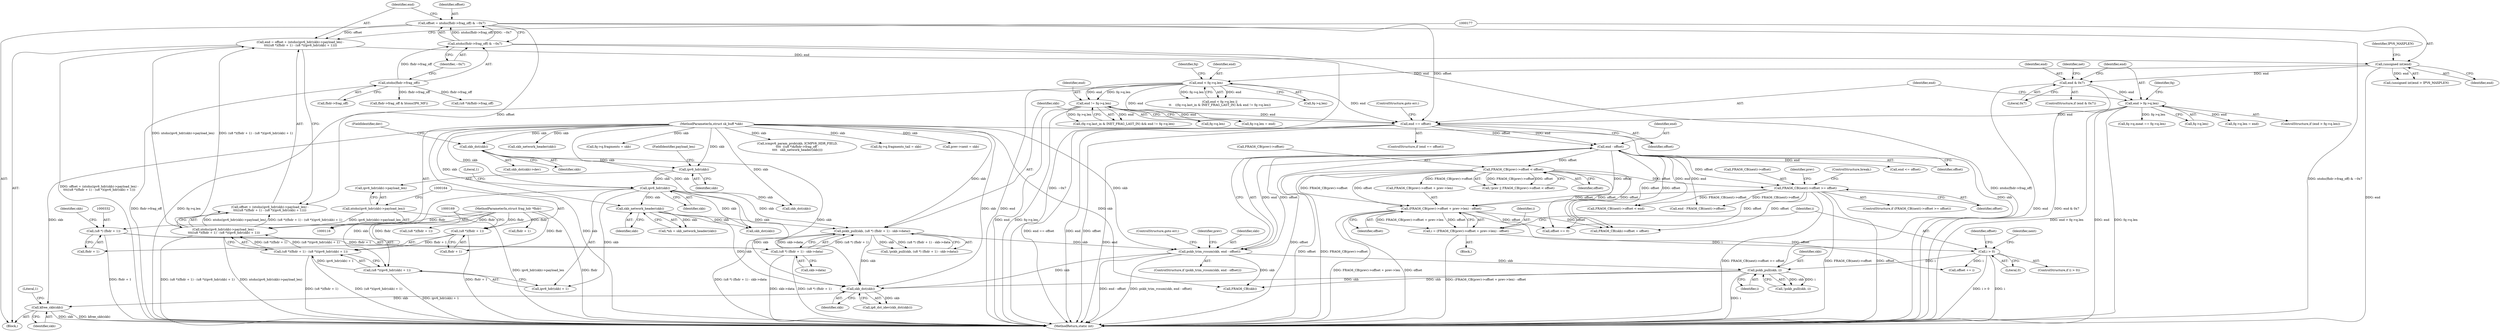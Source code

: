 digraph "0_linux_70789d7052239992824628db8133de08dc78e593_0@API" {
"1000711" [label="(Call,kfree_skb(skb))"];
"1000708" [label="(Call,skb_dst(skb))"];
"1000171" [label="(Call,ipv6_hdr(skb))"];
"1000159" [label="(Call,ipv6_hdr(skb))"];
"1000132" [label="(Call,skb_dst(skb))"];
"1000118" [label="(MethodParameterIn,struct sk_buff *skb)"];
"1000328" [label="(Call,pskb_pull(skb, (u8 *) (fhdr + 1) - skb->data))"];
"1000212" [label="(Call,skb_network_header(skb))"];
"1000330" [label="(Call,(u8 *) (fhdr + 1) - skb->data)"];
"1000331" [label="(Call,(u8 *) (fhdr + 1))"];
"1000119" [label="(MethodParameterIn,struct frag_hdr *fhdr)"];
"1000341" [label="(Call,pskb_trim_rcsum(skb, end - offset))"];
"1000343" [label="(Call,end - offset)"];
"1000322" [label="(Call,end == offset)"];
"1000297" [label="(Call,end > fq->q.len)"];
"1000283" [label="(Call,end & 0x7)"];
"1000176" [label="(Call,(unsigned int)end)"];
"1000152" [label="(Call,end = offset + (ntohs(ipv6_hdr(skb)->payload_len) -\n\t\t\t((u8 *)(fhdr + 1) - (u8 *)(ipv6_hdr(skb) + 1))))"];
"1000144" [label="(Call,offset = ntohs(fhdr->frag_off) & ~0x7)"];
"1000146" [label="(Call,ntohs(fhdr->frag_off) & ~0x7)"];
"1000147" [label="(Call,ntohs(fhdr->frag_off))"];
"1000156" [label="(Call,ntohs(ipv6_hdr(skb)->payload_len) -\n\t\t\t((u8 *)(fhdr + 1) - (u8 *)(ipv6_hdr(skb) + 1)))"];
"1000157" [label="(Call,ntohs(ipv6_hdr(skb)->payload_len))"];
"1000162" [label="(Call,(u8 *)(fhdr + 1) - (u8 *)(ipv6_hdr(skb) + 1))"];
"1000163" [label="(Call,(u8 *)(fhdr + 1))"];
"1000168" [label="(Call,(u8 *)(ipv6_hdr(skb) + 1))"];
"1000258" [label="(Call,end != fq->q.len)"];
"1000243" [label="(Call,end < fq->q.len)"];
"1000432" [label="(Call,pskb_pull(skb, i))"];
"1000418" [label="(Call,i > 0)"];
"1000405" [label="(Call,i = (FRAG6_CB(prev)->offset + prev->len) - offset)"];
"1000407" [label="(Call,(FRAG6_CB(prev)->offset + prev->len) - offset)"];
"1000358" [label="(Call,FRAG6_CB(prev)->offset < offset)"];
"1000390" [label="(Call,FRAG6_CB(next)->offset >= offset)"];
"1000227" [label="(Call,fhdr + 1)"];
"1000133" [label="(Identifier,skb)"];
"1000283" [label="(Call,end & 0x7)"];
"1000660" [label="(Call,fq->q.meat == fq->q.len)"];
"1000359" [label="(Call,FRAG6_CB(prev)->offset)"];
"1000420" [label="(Literal,0)"];
"1000134" [label="(FieldIdentifier,dev)"];
"1000118" [label="(MethodParameterIn,struct sk_buff *skb)"];
"1000416" [label="(Identifier,offset)"];
"1000406" [label="(Identifier,i)"];
"1000187" [label="(Call,icmpv6_param_prob(skb, ICMPV6_HDR_FIELD,\n\t\t\t\t  ((u8 *)&fhdr->frag_off -\n\t\t\t\t   skb_network_header(skb))))"];
"1000250" [label="(Call,(fq->q.last_in & INET_FRAG_LAST_IN) && end != fq->q.len)"];
"1000417" [label="(ControlStructure,if (i > 0))"];
"1000548" [label="(Call,FRAG6_CB(skb))"];
"1000213" [label="(Identifier,skb)"];
"1000405" [label="(Call,i = (FRAG6_CB(prev)->offset + prev->len) - offset)"];
"1000432" [label="(Call,pskb_pull(skb, i))"];
"1000260" [label="(Call,fq->q.len)"];
"1000175" [label="(Call,(unsigned int)end > IPV6_MAXPLEN)"];
"1000298" [label="(Identifier,end)"];
"1000297" [label="(Call,end > fq->q.len)"];
"1000450" [label="(Call,FRAG6_CB(next)->offset < end)"];
"1000132" [label="(Call,skb_dst(skb))"];
"1000325" [label="(ControlStructure,goto err;)"];
"1000434" [label="(Identifier,i)"];
"1000225" [label="(Call,(u8 *)(fhdr + 1))"];
"1000355" [label="(Call,!prev || FRAG6_CB(prev)->offset < offset)"];
"1000172" [label="(Identifier,skb)"];
"1000426" [label="(Call,end <= offset)"];
"1000179" [label="(Identifier,IPV6_MAXPLEN)"];
"1000322" [label="(Call,end == offset)"];
"1000131" [label="(Call,skb_dst(skb)->dev)"];
"1000423" [label="(Identifier,offset)"];
"1000460" [label="(Call,end - FRAG6_CB(next)->offset)"];
"1000165" [label="(Call,fhdr + 1)"];
"1000560" [label="(Call,fq->q.fragments_tail = skb)"];
"1000173" [label="(Literal,1)"];
"1000258" [label="(Call,end != fq->q.len)"];
"1000330" [label="(Call,(u8 *) (fhdr + 1) - skb->data)"];
"1000299" [label="(Call,fq->q.len)"];
"1000336" [label="(Call,skb->data)"];
"1000329" [label="(Identifier,skb)"];
"1000168" [label="(Call,(u8 *)(ipv6_hdr(skb) + 1))"];
"1000324" [label="(Identifier,offset)"];
"1000152" [label="(Call,end = offset + (ntohs(ipv6_hdr(skb)->payload_len) -\n\t\t\t((u8 *)(fhdr + 1) - (u8 *)(ipv6_hdr(skb) + 1))))"];
"1000212" [label="(Call,skb_network_header(skb))"];
"1000333" [label="(Call,fhdr + 1)"];
"1000119" [label="(MethodParameterIn,struct frag_hdr *fhdr)"];
"1000433" [label="(Identifier,skb)"];
"1000159" [label="(Call,ipv6_hdr(skb))"];
"1000191" [label="(Call,(u8 *)&fhdr->frag_off)"];
"1000162" [label="(Call,(u8 *)(fhdr + 1) - (u8 *)(ipv6_hdr(skb) + 1))"];
"1000327" [label="(Call,!pskb_pull(skb, (u8 *) (fhdr + 1) - skb->data))"];
"1000418" [label="(Call,i > 0)"];
"1000157" [label="(Call,ntohs(ipv6_hdr(skb)->payload_len))"];
"1000419" [label="(Identifier,i)"];
"1000341" [label="(Call,pskb_trim_rcsum(skb, end - offset))"];
"1000144" [label="(Call,offset = ntohs(fhdr->frag_off) & ~0x7)"];
"1000715" [label="(Literal,1)"];
"1000345" [label="(Identifier,offset)"];
"1000259" [label="(Identifier,end)"];
"1000323" [label="(Identifier,end)"];
"1000284" [label="(Identifier,end)"];
"1000242" [label="(Call,end < fq->q.len ||\n\t\t    ((fq->q.last_in & INET_FRAG_LAST_IN) && end != fq->q.len))"];
"1000245" [label="(Call,fq->q.len)"];
"1000282" [label="(ControlStructure,if (end & 0x7))"];
"1000148" [label="(Call,fhdr->frag_off)"];
"1000153" [label="(Identifier,end)"];
"1000154" [label="(Call,offset + (ntohs(ipv6_hdr(skb)->payload_len) -\n\t\t\t((u8 *)(fhdr + 1) - (u8 *)(ipv6_hdr(skb) + 1))))"];
"1000396" [label="(ControlStructure,break;)"];
"1000151" [label="(Identifier,~0x7)"];
"1000161" [label="(FieldIdentifier,payload_len)"];
"1000254" [label="(Identifier,fq)"];
"1000709" [label="(Identifier,skb)"];
"1000285" [label="(Literal,0x7)"];
"1000184" [label="(Call,skb_dst(skb))"];
"1000309" [label="(Identifier,fq)"];
"1000343" [label="(Call,end - offset)"];
"1000342" [label="(Identifier,skb)"];
"1000711" [label="(Call,kfree_skb(skb))"];
"1000314" [label="(Call,fq->q.len = end)"];
"1000569" [label="(Call,prev->next = skb)"];
"1000337" [label="(Identifier,skb)"];
"1000344" [label="(Identifier,end)"];
"1000234" [label="(Call,fhdr->frag_off & htons(IP6_MF))"];
"1000197" [label="(Call,skb_network_header(skb))"];
"1000244" [label="(Identifier,end)"];
"1000363" [label="(Identifier,offset)"];
"1000176" [label="(Call,(unsigned int)end)"];
"1000431" [label="(Call,!pskb_pull(skb, i))"];
"1000407" [label="(Call,(FRAG6_CB(prev)->offset + prev->len) - offset)"];
"1000170" [label="(Call,ipv6_hdr(skb) + 1)"];
"1000546" [label="(Call,FRAG6_CB(skb)->offset = offset)"];
"1000121" [label="(Block,)"];
"1000290" [label="(Call,skb_dst(skb))"];
"1000146" [label="(Call,ntohs(fhdr->frag_off) & ~0x7)"];
"1000158" [label="(Call,ipv6_hdr(skb)->payload_len)"];
"1000346" [label="(ControlStructure,goto err;)"];
"1000163" [label="(Call,(u8 *)(fhdr + 1))"];
"1000633" [label="(Call,offset == 0)"];
"1000147" [label="(Call,ntohs(fhdr->frag_off))"];
"1000449" [label="(Identifier,next)"];
"1000391" [label="(Call,FRAG6_CB(next)->offset)"];
"1000288" [label="(Identifier,net)"];
"1000156" [label="(Call,ntohs(ipv6_hdr(skb)->payload_len) -\n\t\t\t((u8 *)(fhdr + 1) - (u8 *)(ipv6_hdr(skb) + 1)))"];
"1000575" [label="(Call,fq->q.fragments = skb)"];
"1000348" [label="(Identifier,prev)"];
"1000321" [label="(ControlStructure,if (end == offset))"];
"1000389" [label="(ControlStructure,if (FRAG6_CB(next)->offset >= offset))"];
"1000210" [label="(Call,*nh = skb_network_header(skb))"];
"1000390" [label="(Call,FRAG6_CB(next)->offset >= offset)"];
"1000296" [label="(ControlStructure,if (end > fq->q.len))"];
"1000708" [label="(Call,skb_dst(skb))"];
"1000712" [label="(Identifier,skb)"];
"1000145" [label="(Identifier,offset)"];
"1000171" [label="(Call,ipv6_hdr(skb))"];
"1000707" [label="(Call,ip6_dst_idev(skb_dst(skb)))"];
"1000408" [label="(Call,FRAG6_CB(prev)->offset + prev->len)"];
"1000395" [label="(Identifier,offset)"];
"1000178" [label="(Identifier,end)"];
"1000328" [label="(Call,pskb_pull(skb, (u8 *) (fhdr + 1) - skb->data))"];
"1000716" [label="(MethodReturn,static int)"];
"1000273" [label="(Call,fq->q.len = end)"];
"1000358" [label="(Call,FRAG6_CB(prev)->offset < offset)"];
"1000331" [label="(Call,(u8 *) (fhdr + 1))"];
"1000243" [label="(Call,end < fq->q.len)"];
"1000340" [label="(ControlStructure,if (pskb_trim_rcsum(skb, end - offset)))"];
"1000398" [label="(Identifier,prev)"];
"1000422" [label="(Call,offset += i)"];
"1000160" [label="(Identifier,skb)"];
"1000403" [label="(Block,)"];
"1000711" -> "1000121"  [label="AST: "];
"1000711" -> "1000712"  [label="CFG: "];
"1000712" -> "1000711"  [label="AST: "];
"1000715" -> "1000711"  [label="CFG: "];
"1000711" -> "1000716"  [label="DDG: kfree_skb(skb)"];
"1000711" -> "1000716"  [label="DDG: skb"];
"1000708" -> "1000711"  [label="DDG: skb"];
"1000118" -> "1000711"  [label="DDG: skb"];
"1000708" -> "1000707"  [label="AST: "];
"1000708" -> "1000709"  [label="CFG: "];
"1000709" -> "1000708"  [label="AST: "];
"1000707" -> "1000708"  [label="CFG: "];
"1000708" -> "1000707"  [label="DDG: skb"];
"1000171" -> "1000708"  [label="DDG: skb"];
"1000328" -> "1000708"  [label="DDG: skb"];
"1000212" -> "1000708"  [label="DDG: skb"];
"1000341" -> "1000708"  [label="DDG: skb"];
"1000432" -> "1000708"  [label="DDG: skb"];
"1000132" -> "1000708"  [label="DDG: skb"];
"1000118" -> "1000708"  [label="DDG: skb"];
"1000171" -> "1000170"  [label="AST: "];
"1000171" -> "1000172"  [label="CFG: "];
"1000172" -> "1000171"  [label="AST: "];
"1000173" -> "1000171"  [label="CFG: "];
"1000171" -> "1000168"  [label="DDG: skb"];
"1000171" -> "1000170"  [label="DDG: skb"];
"1000159" -> "1000171"  [label="DDG: skb"];
"1000118" -> "1000171"  [label="DDG: skb"];
"1000171" -> "1000184"  [label="DDG: skb"];
"1000171" -> "1000212"  [label="DDG: skb"];
"1000171" -> "1000290"  [label="DDG: skb"];
"1000171" -> "1000328"  [label="DDG: skb"];
"1000159" -> "1000158"  [label="AST: "];
"1000159" -> "1000160"  [label="CFG: "];
"1000160" -> "1000159"  [label="AST: "];
"1000161" -> "1000159"  [label="CFG: "];
"1000132" -> "1000159"  [label="DDG: skb"];
"1000118" -> "1000159"  [label="DDG: skb"];
"1000132" -> "1000131"  [label="AST: "];
"1000132" -> "1000133"  [label="CFG: "];
"1000133" -> "1000132"  [label="AST: "];
"1000134" -> "1000132"  [label="CFG: "];
"1000118" -> "1000132"  [label="DDG: skb"];
"1000118" -> "1000116"  [label="AST: "];
"1000118" -> "1000716"  [label="DDG: skb"];
"1000118" -> "1000184"  [label="DDG: skb"];
"1000118" -> "1000187"  [label="DDG: skb"];
"1000118" -> "1000197"  [label="DDG: skb"];
"1000118" -> "1000212"  [label="DDG: skb"];
"1000118" -> "1000290"  [label="DDG: skb"];
"1000118" -> "1000328"  [label="DDG: skb"];
"1000118" -> "1000341"  [label="DDG: skb"];
"1000118" -> "1000432"  [label="DDG: skb"];
"1000118" -> "1000548"  [label="DDG: skb"];
"1000118" -> "1000560"  [label="DDG: skb"];
"1000118" -> "1000569"  [label="DDG: skb"];
"1000118" -> "1000575"  [label="DDG: skb"];
"1000328" -> "1000327"  [label="AST: "];
"1000328" -> "1000330"  [label="CFG: "];
"1000329" -> "1000328"  [label="AST: "];
"1000330" -> "1000328"  [label="AST: "];
"1000327" -> "1000328"  [label="CFG: "];
"1000328" -> "1000716"  [label="DDG: (u8 *) (fhdr + 1) - skb->data"];
"1000328" -> "1000327"  [label="DDG: skb"];
"1000328" -> "1000327"  [label="DDG: (u8 *) (fhdr + 1) - skb->data"];
"1000212" -> "1000328"  [label="DDG: skb"];
"1000330" -> "1000328"  [label="DDG: (u8 *) (fhdr + 1)"];
"1000330" -> "1000328"  [label="DDG: skb->data"];
"1000328" -> "1000341"  [label="DDG: skb"];
"1000212" -> "1000210"  [label="AST: "];
"1000212" -> "1000213"  [label="CFG: "];
"1000213" -> "1000212"  [label="AST: "];
"1000210" -> "1000212"  [label="CFG: "];
"1000212" -> "1000210"  [label="DDG: skb"];
"1000212" -> "1000290"  [label="DDG: skb"];
"1000330" -> "1000336"  [label="CFG: "];
"1000331" -> "1000330"  [label="AST: "];
"1000336" -> "1000330"  [label="AST: "];
"1000330" -> "1000716"  [label="DDG: (u8 *) (fhdr + 1)"];
"1000330" -> "1000716"  [label="DDG: skb->data"];
"1000331" -> "1000330"  [label="DDG: fhdr + 1"];
"1000331" -> "1000333"  [label="CFG: "];
"1000332" -> "1000331"  [label="AST: "];
"1000333" -> "1000331"  [label="AST: "];
"1000337" -> "1000331"  [label="CFG: "];
"1000331" -> "1000716"  [label="DDG: fhdr + 1"];
"1000119" -> "1000331"  [label="DDG: fhdr"];
"1000119" -> "1000116"  [label="AST: "];
"1000119" -> "1000716"  [label="DDG: fhdr"];
"1000119" -> "1000163"  [label="DDG: fhdr"];
"1000119" -> "1000165"  [label="DDG: fhdr"];
"1000119" -> "1000225"  [label="DDG: fhdr"];
"1000119" -> "1000227"  [label="DDG: fhdr"];
"1000119" -> "1000333"  [label="DDG: fhdr"];
"1000341" -> "1000340"  [label="AST: "];
"1000341" -> "1000343"  [label="CFG: "];
"1000342" -> "1000341"  [label="AST: "];
"1000343" -> "1000341"  [label="AST: "];
"1000346" -> "1000341"  [label="CFG: "];
"1000348" -> "1000341"  [label="CFG: "];
"1000341" -> "1000716"  [label="DDG: end - offset"];
"1000341" -> "1000716"  [label="DDG: pskb_trim_rcsum(skb, end - offset)"];
"1000343" -> "1000341"  [label="DDG: end"];
"1000343" -> "1000341"  [label="DDG: offset"];
"1000341" -> "1000432"  [label="DDG: skb"];
"1000341" -> "1000548"  [label="DDG: skb"];
"1000343" -> "1000345"  [label="CFG: "];
"1000344" -> "1000343"  [label="AST: "];
"1000345" -> "1000343"  [label="AST: "];
"1000343" -> "1000716"  [label="DDG: end"];
"1000343" -> "1000716"  [label="DDG: offset"];
"1000322" -> "1000343"  [label="DDG: end"];
"1000322" -> "1000343"  [label="DDG: offset"];
"1000343" -> "1000358"  [label="DDG: offset"];
"1000343" -> "1000390"  [label="DDG: offset"];
"1000343" -> "1000407"  [label="DDG: offset"];
"1000343" -> "1000426"  [label="DDG: end"];
"1000343" -> "1000450"  [label="DDG: end"];
"1000343" -> "1000460"  [label="DDG: end"];
"1000343" -> "1000546"  [label="DDG: offset"];
"1000343" -> "1000633"  [label="DDG: offset"];
"1000322" -> "1000321"  [label="AST: "];
"1000322" -> "1000324"  [label="CFG: "];
"1000323" -> "1000322"  [label="AST: "];
"1000324" -> "1000322"  [label="AST: "];
"1000325" -> "1000322"  [label="CFG: "];
"1000329" -> "1000322"  [label="CFG: "];
"1000322" -> "1000716"  [label="DDG: offset"];
"1000322" -> "1000716"  [label="DDG: end == offset"];
"1000322" -> "1000716"  [label="DDG: end"];
"1000297" -> "1000322"  [label="DDG: end"];
"1000258" -> "1000322"  [label="DDG: end"];
"1000243" -> "1000322"  [label="DDG: end"];
"1000144" -> "1000322"  [label="DDG: offset"];
"1000297" -> "1000296"  [label="AST: "];
"1000297" -> "1000299"  [label="CFG: "];
"1000298" -> "1000297"  [label="AST: "];
"1000299" -> "1000297"  [label="AST: "];
"1000309" -> "1000297"  [label="CFG: "];
"1000323" -> "1000297"  [label="CFG: "];
"1000297" -> "1000716"  [label="DDG: end"];
"1000297" -> "1000716"  [label="DDG: fq->q.len"];
"1000297" -> "1000716"  [label="DDG: end > fq->q.len"];
"1000283" -> "1000297"  [label="DDG: end"];
"1000297" -> "1000314"  [label="DDG: end"];
"1000297" -> "1000660"  [label="DDG: fq->q.len"];
"1000283" -> "1000282"  [label="AST: "];
"1000283" -> "1000285"  [label="CFG: "];
"1000284" -> "1000283"  [label="AST: "];
"1000285" -> "1000283"  [label="AST: "];
"1000288" -> "1000283"  [label="CFG: "];
"1000298" -> "1000283"  [label="CFG: "];
"1000283" -> "1000716"  [label="DDG: end"];
"1000283" -> "1000716"  [label="DDG: end & 0x7"];
"1000176" -> "1000283"  [label="DDG: end"];
"1000176" -> "1000175"  [label="AST: "];
"1000176" -> "1000178"  [label="CFG: "];
"1000177" -> "1000176"  [label="AST: "];
"1000178" -> "1000176"  [label="AST: "];
"1000179" -> "1000176"  [label="CFG: "];
"1000176" -> "1000716"  [label="DDG: end"];
"1000176" -> "1000175"  [label="DDG: end"];
"1000152" -> "1000176"  [label="DDG: end"];
"1000176" -> "1000243"  [label="DDG: end"];
"1000152" -> "1000121"  [label="AST: "];
"1000152" -> "1000154"  [label="CFG: "];
"1000153" -> "1000152"  [label="AST: "];
"1000154" -> "1000152"  [label="AST: "];
"1000177" -> "1000152"  [label="CFG: "];
"1000152" -> "1000716"  [label="DDG: offset + (ntohs(ipv6_hdr(skb)->payload_len) -\n\t\t\t((u8 *)(fhdr + 1) - (u8 *)(ipv6_hdr(skb) + 1)))"];
"1000144" -> "1000152"  [label="DDG: offset"];
"1000156" -> "1000152"  [label="DDG: ntohs(ipv6_hdr(skb)->payload_len)"];
"1000156" -> "1000152"  [label="DDG: (u8 *)(fhdr + 1) - (u8 *)(ipv6_hdr(skb) + 1)"];
"1000144" -> "1000121"  [label="AST: "];
"1000144" -> "1000146"  [label="CFG: "];
"1000145" -> "1000144"  [label="AST: "];
"1000146" -> "1000144"  [label="AST: "];
"1000153" -> "1000144"  [label="CFG: "];
"1000144" -> "1000716"  [label="DDG: ntohs(fhdr->frag_off) & ~0x7"];
"1000146" -> "1000144"  [label="DDG: ntohs(fhdr->frag_off)"];
"1000146" -> "1000144"  [label="DDG: ~0x7"];
"1000144" -> "1000154"  [label="DDG: offset"];
"1000146" -> "1000151"  [label="CFG: "];
"1000147" -> "1000146"  [label="AST: "];
"1000151" -> "1000146"  [label="AST: "];
"1000146" -> "1000716"  [label="DDG: ~0x7"];
"1000146" -> "1000716"  [label="DDG: ntohs(fhdr->frag_off)"];
"1000147" -> "1000146"  [label="DDG: fhdr->frag_off"];
"1000147" -> "1000148"  [label="CFG: "];
"1000148" -> "1000147"  [label="AST: "];
"1000151" -> "1000147"  [label="CFG: "];
"1000147" -> "1000716"  [label="DDG: fhdr->frag_off"];
"1000147" -> "1000191"  [label="DDG: fhdr->frag_off"];
"1000147" -> "1000234"  [label="DDG: fhdr->frag_off"];
"1000156" -> "1000154"  [label="AST: "];
"1000156" -> "1000162"  [label="CFG: "];
"1000157" -> "1000156"  [label="AST: "];
"1000162" -> "1000156"  [label="AST: "];
"1000154" -> "1000156"  [label="CFG: "];
"1000156" -> "1000716"  [label="DDG: ntohs(ipv6_hdr(skb)->payload_len)"];
"1000156" -> "1000716"  [label="DDG: (u8 *)(fhdr + 1) - (u8 *)(ipv6_hdr(skb) + 1)"];
"1000156" -> "1000154"  [label="DDG: ntohs(ipv6_hdr(skb)->payload_len)"];
"1000156" -> "1000154"  [label="DDG: (u8 *)(fhdr + 1) - (u8 *)(ipv6_hdr(skb) + 1)"];
"1000157" -> "1000156"  [label="DDG: ipv6_hdr(skb)->payload_len"];
"1000162" -> "1000156"  [label="DDG: (u8 *)(fhdr + 1)"];
"1000162" -> "1000156"  [label="DDG: (u8 *)(ipv6_hdr(skb) + 1)"];
"1000157" -> "1000158"  [label="CFG: "];
"1000158" -> "1000157"  [label="AST: "];
"1000164" -> "1000157"  [label="CFG: "];
"1000157" -> "1000716"  [label="DDG: ipv6_hdr(skb)->payload_len"];
"1000162" -> "1000168"  [label="CFG: "];
"1000163" -> "1000162"  [label="AST: "];
"1000168" -> "1000162"  [label="AST: "];
"1000162" -> "1000716"  [label="DDG: (u8 *)(ipv6_hdr(skb) + 1)"];
"1000162" -> "1000716"  [label="DDG: (u8 *)(fhdr + 1)"];
"1000163" -> "1000162"  [label="DDG: fhdr + 1"];
"1000168" -> "1000162"  [label="DDG: ipv6_hdr(skb) + 1"];
"1000163" -> "1000165"  [label="CFG: "];
"1000164" -> "1000163"  [label="AST: "];
"1000165" -> "1000163"  [label="AST: "];
"1000169" -> "1000163"  [label="CFG: "];
"1000163" -> "1000716"  [label="DDG: fhdr + 1"];
"1000168" -> "1000170"  [label="CFG: "];
"1000169" -> "1000168"  [label="AST: "];
"1000170" -> "1000168"  [label="AST: "];
"1000168" -> "1000716"  [label="DDG: ipv6_hdr(skb) + 1"];
"1000258" -> "1000250"  [label="AST: "];
"1000258" -> "1000260"  [label="CFG: "];
"1000259" -> "1000258"  [label="AST: "];
"1000260" -> "1000258"  [label="AST: "];
"1000250" -> "1000258"  [label="CFG: "];
"1000258" -> "1000716"  [label="DDG: end"];
"1000258" -> "1000716"  [label="DDG: fq->q.len"];
"1000258" -> "1000250"  [label="DDG: end"];
"1000258" -> "1000250"  [label="DDG: fq->q.len"];
"1000243" -> "1000258"  [label="DDG: end"];
"1000243" -> "1000258"  [label="DDG: fq->q.len"];
"1000258" -> "1000273"  [label="DDG: end"];
"1000243" -> "1000242"  [label="AST: "];
"1000243" -> "1000245"  [label="CFG: "];
"1000244" -> "1000243"  [label="AST: "];
"1000245" -> "1000243"  [label="AST: "];
"1000254" -> "1000243"  [label="CFG: "];
"1000242" -> "1000243"  [label="CFG: "];
"1000243" -> "1000716"  [label="DDG: end"];
"1000243" -> "1000716"  [label="DDG: fq->q.len"];
"1000243" -> "1000242"  [label="DDG: end"];
"1000243" -> "1000242"  [label="DDG: fq->q.len"];
"1000243" -> "1000273"  [label="DDG: end"];
"1000432" -> "1000431"  [label="AST: "];
"1000432" -> "1000434"  [label="CFG: "];
"1000433" -> "1000432"  [label="AST: "];
"1000434" -> "1000432"  [label="AST: "];
"1000431" -> "1000432"  [label="CFG: "];
"1000432" -> "1000716"  [label="DDG: i"];
"1000432" -> "1000431"  [label="DDG: skb"];
"1000432" -> "1000431"  [label="DDG: i"];
"1000418" -> "1000432"  [label="DDG: i"];
"1000432" -> "1000548"  [label="DDG: skb"];
"1000418" -> "1000417"  [label="AST: "];
"1000418" -> "1000420"  [label="CFG: "];
"1000419" -> "1000418"  [label="AST: "];
"1000420" -> "1000418"  [label="AST: "];
"1000423" -> "1000418"  [label="CFG: "];
"1000449" -> "1000418"  [label="CFG: "];
"1000418" -> "1000716"  [label="DDG: i > 0"];
"1000418" -> "1000716"  [label="DDG: i"];
"1000405" -> "1000418"  [label="DDG: i"];
"1000418" -> "1000422"  [label="DDG: i"];
"1000405" -> "1000403"  [label="AST: "];
"1000405" -> "1000407"  [label="CFG: "];
"1000406" -> "1000405"  [label="AST: "];
"1000407" -> "1000405"  [label="AST: "];
"1000419" -> "1000405"  [label="CFG: "];
"1000405" -> "1000716"  [label="DDG: (FRAG6_CB(prev)->offset + prev->len) - offset"];
"1000407" -> "1000405"  [label="DDG: FRAG6_CB(prev)->offset + prev->len"];
"1000407" -> "1000405"  [label="DDG: offset"];
"1000407" -> "1000416"  [label="CFG: "];
"1000408" -> "1000407"  [label="AST: "];
"1000416" -> "1000407"  [label="AST: "];
"1000407" -> "1000716"  [label="DDG: FRAG6_CB(prev)->offset + prev->len"];
"1000407" -> "1000716"  [label="DDG: offset"];
"1000358" -> "1000407"  [label="DDG: FRAG6_CB(prev)->offset"];
"1000358" -> "1000407"  [label="DDG: offset"];
"1000390" -> "1000407"  [label="DDG: offset"];
"1000407" -> "1000422"  [label="DDG: offset"];
"1000407" -> "1000546"  [label="DDG: offset"];
"1000407" -> "1000633"  [label="DDG: offset"];
"1000358" -> "1000355"  [label="AST: "];
"1000358" -> "1000363"  [label="CFG: "];
"1000359" -> "1000358"  [label="AST: "];
"1000363" -> "1000358"  [label="AST: "];
"1000355" -> "1000358"  [label="CFG: "];
"1000358" -> "1000716"  [label="DDG: offset"];
"1000358" -> "1000716"  [label="DDG: FRAG6_CB(prev)->offset"];
"1000358" -> "1000355"  [label="DDG: FRAG6_CB(prev)->offset"];
"1000358" -> "1000355"  [label="DDG: offset"];
"1000358" -> "1000390"  [label="DDG: offset"];
"1000358" -> "1000408"  [label="DDG: FRAG6_CB(prev)->offset"];
"1000358" -> "1000546"  [label="DDG: offset"];
"1000358" -> "1000633"  [label="DDG: offset"];
"1000390" -> "1000389"  [label="AST: "];
"1000390" -> "1000395"  [label="CFG: "];
"1000391" -> "1000390"  [label="AST: "];
"1000395" -> "1000390"  [label="AST: "];
"1000396" -> "1000390"  [label="CFG: "];
"1000398" -> "1000390"  [label="CFG: "];
"1000390" -> "1000716"  [label="DDG: FRAG6_CB(next)->offset >= offset"];
"1000390" -> "1000716"  [label="DDG: FRAG6_CB(next)->offset"];
"1000390" -> "1000716"  [label="DDG: offset"];
"1000390" -> "1000450"  [label="DDG: FRAG6_CB(next)->offset"];
"1000390" -> "1000460"  [label="DDG: FRAG6_CB(next)->offset"];
"1000390" -> "1000546"  [label="DDG: offset"];
"1000390" -> "1000633"  [label="DDG: offset"];
}
